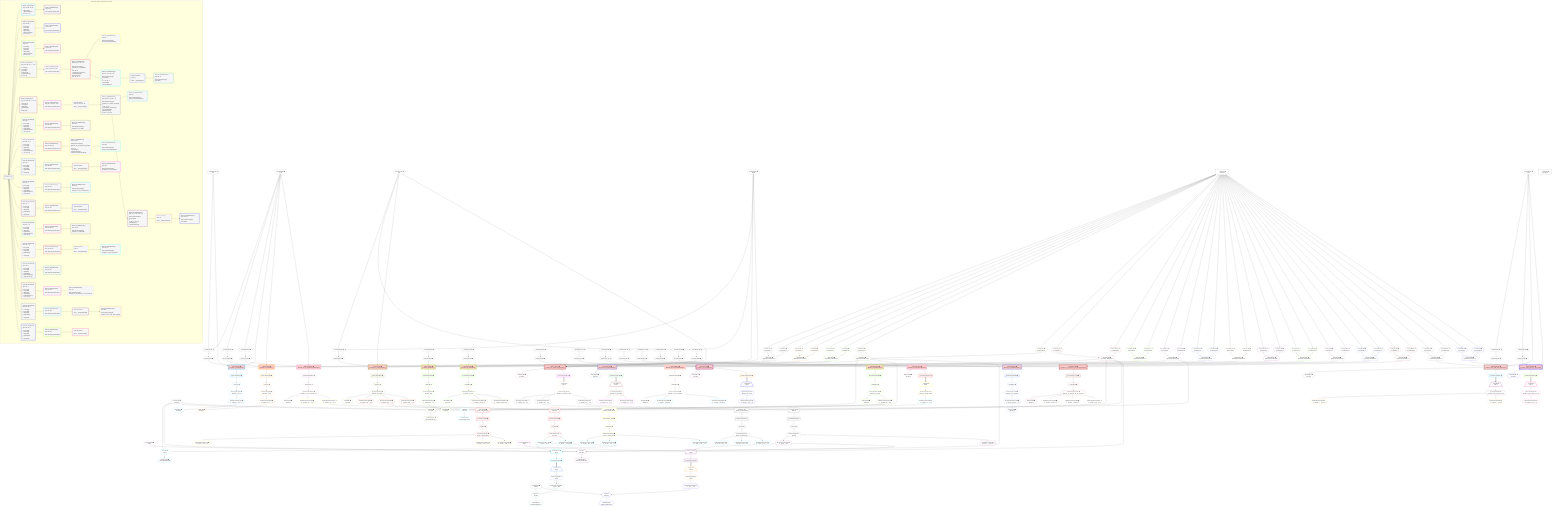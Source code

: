 %%{init: {'themeVariables': { 'fontSize': '12px'}}}%%
graph TD
    classDef path fill:#eee,stroke:#000,color:#000
    classDef plan fill:#fff,stroke-width:1px,color:#000
    classDef itemplan fill:#fff,stroke-width:2px,color:#000
    classDef unbatchedplan fill:#dff,stroke-width:1px,color:#000
    classDef sideeffectplan fill:#fcc,stroke-width:2px,color:#000
    classDef bucket fill:#f6f6f6,color:#000,stroke-width:2px,text-align:left


    %% plan dependencies
    __InputObject6{{"__InputObject[6∈0] ➊"}}:::plan
    Constant305{{"Constant[305∈0] ➊<br />ᐸ10ᐳ"}}:::plan
    Constant306{{"Constant[306∈0] ➊<br />ᐸ5ᐳ"}}:::plan
    Constant305 & Constant306 --> __InputObject6
    __InputObject45{{"__InputObject[45∈0] ➊"}}:::plan
    Constant307{{"Constant[307∈0] ➊<br />ᐸ1ᐳ"}}:::plan
    Constant308{{"Constant[308∈0] ➊<br />ᐸ'test'ᐳ"}}:::plan
    Constant307 & Constant308 --> __InputObject45
    __InputObject97{{"__InputObject[97∈0] ➊"}}:::plan
    Constant307 & Constant308 --> __InputObject97
    Object13{{"Object[13∈0] ➊<br />ᐸ{pgSettings,withPgClient}ᐳ"}}:::plan
    Access11{{"Access[11∈0] ➊<br />ᐸ2.pgSettingsᐳ"}}:::plan
    Access12{{"Access[12∈0] ➊<br />ᐸ2.withPgClientᐳ"}}:::plan
    Access11 & Access12 --> Object13
    __InputObject20{{"__InputObject[20∈0] ➊"}}:::plan
    Constant305 --> __InputObject20
    __InputObject160{{"__InputObject[160∈0] ➊"}}:::plan
    Constant305 --> __InputObject160
    __InputObject278{{"__InputObject[278∈0] ➊"}}:::plan
    Constant309{{"Constant[309∈0] ➊<br />ᐸ20ᐳ"}}:::plan
    Constant309 --> __InputObject278
    __InputObject292{{"__InputObject[292∈0] ➊"}}:::plan
    Constant309 --> __InputObject292
    __Value2["__Value[2∈0] ➊<br />ᐸcontextᐳ"]:::plan
    __Value2 --> Access11
    __Value2 --> Access12
    ApplyInput19{{"ApplyInput[19∈0] ➊"}}:::plan
    __InputObject6 --> ApplyInput19
    ApplyInput32{{"ApplyInput[32∈0] ➊"}}:::plan
    __InputObject20 --> ApplyInput32
    __InputObject33{{"__InputObject[33∈0] ➊"}}:::plan
    ApplyInput44{{"ApplyInput[44∈0] ➊"}}:::plan
    __InputObject33 --> ApplyInput44
    ApplyInput57{{"ApplyInput[57∈0] ➊"}}:::plan
    __InputObject45 --> ApplyInput57
    ApplyInput105{{"ApplyInput[105∈0] ➊"}}:::plan
    __InputObject97 --> ApplyInput105
    __InputObject148{{"__InputObject[148∈0] ➊"}}:::plan
    ApplyInput157{{"ApplyInput[157∈0] ➊"}}:::plan
    __InputObject148 --> ApplyInput157
    ApplyInput171{{"ApplyInput[171∈0] ➊"}}:::plan
    __InputObject160 --> ApplyInput171
    __InputObject184{{"__InputObject[184∈0] ➊"}}:::plan
    ApplyInput191{{"ApplyInput[191∈0] ➊"}}:::plan
    __InputObject184 --> ApplyInput191
    __InputObject197{{"__InputObject[197∈0] ➊"}}:::plan
    ApplyInput207{{"ApplyInput[207∈0] ➊"}}:::plan
    __InputObject197 --> ApplyInput207
    __InputObject210{{"__InputObject[210∈0] ➊"}}:::plan
    ApplyInput217{{"ApplyInput[217∈0] ➊"}}:::plan
    __InputObject210 --> ApplyInput217
    __InputObject222{{"__InputObject[222∈0] ➊"}}:::plan
    ApplyInput232{{"ApplyInput[232∈0] ➊"}}:::plan
    __InputObject222 --> ApplyInput232
    __InputObject237{{"__InputObject[237∈0] ➊"}}:::plan
    ApplyInput244{{"ApplyInput[244∈0] ➊"}}:::plan
    __InputObject237 --> ApplyInput244
    __InputObject252{{"__InputObject[252∈0] ➊"}}:::plan
    ApplyInput263{{"ApplyInput[263∈0] ➊"}}:::plan
    __InputObject252 --> ApplyInput263
    __InputObject264{{"__InputObject[264∈0] ➊"}}:::plan
    ApplyInput274{{"ApplyInput[274∈0] ➊"}}:::plan
    __InputObject264 --> ApplyInput274
    ApplyInput286{{"ApplyInput[286∈0] ➊"}}:::plan
    __InputObject278 --> ApplyInput286
    ApplyInput300{{"ApplyInput[300∈0] ➊"}}:::plan
    __InputObject292 --> ApplyInput300
    __Value4["__Value[4∈0] ➊<br />ᐸrootValueᐳ"]:::plan
    Constant76{{"Constant[76∈0] ➊<br />ᐸ'people'ᐳ"}}:::plan
    Constant93{{"Constant[93∈0] ➊<br />ᐸ'posts'ᐳ"}}:::plan
    PgSelect10[["PgSelect[10∈1] ➊<br />ᐸmutation_in_inout(mutation)ᐳ"]]:::sideeffectplan
    Object13 & Constant305 & Constant306 & ApplyInput19 --> PgSelect10
    First14{{"First[14∈1] ➊"}}:::plan
    PgSelectRows15[["PgSelectRows[15∈1] ➊"]]:::plan
    PgSelectRows15 --> First14
    PgSelect10 --> PgSelectRows15
    PgSelectSingle16{{"PgSelectSingle[16∈1] ➊<br />ᐸmutation_in_inoutᐳ"}}:::plan
    First14 --> PgSelectSingle16
    PgClassExpression17{{"PgClassExpression[17∈1] ➊<br />ᐸ__mutation_in_inout__.vᐳ"}}:::plan
    PgSelectSingle16 --> PgClassExpression17
    Object18{{"Object[18∈1] ➊<br />ᐸ{result}ᐳ"}}:::plan
    PgClassExpression17 --> Object18
    PgSelect23[["PgSelect[23∈3] ➊<br />ᐸmutation_in_out(mutation)ᐳ"]]:::sideeffectplan
    Object26{{"Object[26∈3] ➊<br />ᐸ{pgSettings,withPgClient}ᐳ"}}:::plan
    Object26 & Constant305 & ApplyInput32 --> PgSelect23
    Access24{{"Access[24∈3] ➊<br />ᐸ2.pgSettingsᐳ"}}:::plan
    Access25{{"Access[25∈3] ➊<br />ᐸ2.withPgClientᐳ"}}:::plan
    Access24 & Access25 --> Object26
    __Value2 --> Access24
    __Value2 --> Access25
    First27{{"First[27∈3] ➊"}}:::plan
    PgSelectRows28[["PgSelectRows[28∈3] ➊"]]:::plan
    PgSelectRows28 --> First27
    PgSelect23 --> PgSelectRows28
    PgSelectSingle29{{"PgSelectSingle[29∈3] ➊<br />ᐸmutation_in_outᐳ"}}:::plan
    First27 --> PgSelectSingle29
    PgClassExpression30{{"PgClassExpression[30∈3] ➊<br />ᐸ__mutation_in_out__.vᐳ"}}:::plan
    PgSelectSingle29 --> PgClassExpression30
    Object31{{"Object[31∈3] ➊<br />ᐸ{result}ᐳ"}}:::plan
    PgClassExpression30 --> Object31
    PgSelect35[["PgSelect[35∈5] ➊<br />ᐸmutation_out(mutation)ᐳ"]]:::sideeffectplan
    Object38{{"Object[38∈5] ➊<br />ᐸ{pgSettings,withPgClient}ᐳ"}}:::plan
    Object38 & ApplyInput44 --> PgSelect35
    Access36{{"Access[36∈5] ➊<br />ᐸ2.pgSettingsᐳ"}}:::plan
    Access37{{"Access[37∈5] ➊<br />ᐸ2.withPgClientᐳ"}}:::plan
    Access36 & Access37 --> Object38
    __Value2 --> Access36
    __Value2 --> Access37
    First39{{"First[39∈5] ➊"}}:::plan
    PgSelectRows40[["PgSelectRows[40∈5] ➊"]]:::plan
    PgSelectRows40 --> First39
    PgSelect35 --> PgSelectRows40
    PgSelectSingle41{{"PgSelectSingle[41∈5] ➊<br />ᐸmutation_outᐳ"}}:::plan
    First39 --> PgSelectSingle41
    PgClassExpression42{{"PgClassExpression[42∈5] ➊<br />ᐸ__mutation_out__.vᐳ"}}:::plan
    PgSelectSingle41 --> PgClassExpression42
    Object43{{"Object[43∈5] ➊<br />ᐸ{result}ᐳ"}}:::plan
    PgClassExpression42 --> Object43
    PgSelect49[["PgSelect[49∈7] ➊<br />ᐸmutation_out_complex(mutation)ᐳ"]]:::sideeffectplan
    Object52{{"Object[52∈7] ➊<br />ᐸ{pgSettings,withPgClient}ᐳ"}}:::plan
    Object52 & Constant307 & Constant308 & ApplyInput57 --> PgSelect49
    Access50{{"Access[50∈7] ➊<br />ᐸ2.pgSettingsᐳ"}}:::plan
    Access51{{"Access[51∈7] ➊<br />ᐸ2.withPgClientᐳ"}}:::plan
    Access50 & Access51 --> Object52
    __Value2 --> Access50
    __Value2 --> Access51
    First53{{"First[53∈7] ➊"}}:::plan
    PgSelectRows54[["PgSelectRows[54∈7] ➊"]]:::plan
    PgSelectRows54 --> First53
    PgSelect49 --> PgSelectRows54
    PgSelectSingle55{{"PgSelectSingle[55∈7] ➊<br />ᐸmutation_out_complexᐳ"}}:::plan
    First53 --> PgSelectSingle55
    Object56{{"Object[56∈7] ➊<br />ᐸ{result}ᐳ"}}:::plan
    PgSelectSingle55 --> Object56
    Connection87{{"Connection[87∈8] ➊<br />ᐸ83ᐳ"}}:::plan
    PgSelect60[["PgSelect[60∈9] ➊<br />ᐸfrmcdc_compoundTypeᐳ"]]:::plan
    PgClassExpression59{{"PgClassExpression[59∈9] ➊<br />ᐸ__mutation...plex__.”y”ᐳ"}}:::plan
    Object52 & PgClassExpression59 --> PgSelect60
    PgSelect71[["PgSelect[71∈9] ➊<br />ᐸpersonᐳ"]]:::plan
    PgClassExpression70{{"PgClassExpression[70∈9] ➊<br />ᐸ__mutation...plex__.”z”ᐳ"}}:::plan
    Object52 & PgClassExpression70 --> PgSelect71
    PgClassExpression58{{"PgClassExpression[58∈9] ➊<br />ᐸ__mutation...plex__.”x”ᐳ"}}:::plan
    PgSelectSingle55 --> PgClassExpression58
    PgSelectSingle55 --> PgClassExpression59
    First64{{"First[64∈9] ➊"}}:::plan
    PgSelectRows65[["PgSelectRows[65∈9] ➊"]]:::plan
    PgSelectRows65 --> First64
    PgSelect60 --> PgSelectRows65
    PgSelectSingle66{{"PgSelectSingle[66∈9] ➊<br />ᐸfrmcdc_compoundTypeᐳ"}}:::plan
    First64 --> PgSelectSingle66
    PgSelectSingle55 --> PgClassExpression70
    First73{{"First[73∈9] ➊"}}:::plan
    PgSelectRows74[["PgSelectRows[74∈9] ➊"]]:::plan
    PgSelectRows74 --> First73
    PgSelect71 --> PgSelectRows74
    PgSelectSingle75{{"PgSelectSingle[75∈9] ➊<br />ᐸpersonᐳ"}}:::plan
    First73 --> PgSelectSingle75
    PgClassExpression67{{"PgClassExpression[67∈10] ➊<br />ᐸ__frmcdc_c...type__.”a”ᐳ"}}:::plan
    PgSelectSingle66 --> PgClassExpression67
    PgClassExpression68{{"PgClassExpression[68∈10] ➊<br />ᐸ__frmcdc_c...type__.”b”ᐳ"}}:::plan
    PgSelectSingle66 --> PgClassExpression68
    PgClassExpression69{{"PgClassExpression[69∈10] ➊<br />ᐸ__frmcdc_c...type__.”c”ᐳ"}}:::plan
    PgSelectSingle66 --> PgClassExpression69
    PgSelect89[["PgSelect[89∈11] ➊<br />ᐸpostᐳ"]]:::plan
    PgClassExpression77{{"PgClassExpression[77∈11] ➊<br />ᐸ__person__.”id”ᐳ"}}:::plan
    Object52 & PgClassExpression77 & Connection87 --> PgSelect89
    List78{{"List[78∈11] ➊<br />ᐸ76,77ᐳ"}}:::plan
    Constant76 & PgClassExpression77 --> List78
    PgSelectSingle75 --> PgClassExpression77
    Lambda79{{"Lambda[79∈11] ➊<br />ᐸbase64JSONEncodeᐳ"}}:::plan
    List78 --> Lambda79
    PgClassExpression80{{"PgClassExpression[80∈11] ➊<br />ᐸ__person__...full_name”ᐳ"}}:::plan
    PgSelectSingle75 --> PgClassExpression80
    PgSelectRows90[["PgSelectRows[90∈11] ➊"]]:::plan
    PgSelect89 --> PgSelectRows90
    __Item91[/"__Item[91∈12]<br />ᐸ90ᐳ"\]:::itemplan
    PgSelectRows90 ==> __Item91
    PgSelectSingle92{{"PgSelectSingle[92∈12]<br />ᐸpostᐳ"}}:::plan
    __Item91 --> PgSelectSingle92
    List95{{"List[95∈13]<br />ᐸ93,94ᐳ"}}:::plan
    PgClassExpression94{{"PgClassExpression[94∈13]<br />ᐸ__post__.”id”ᐳ"}}:::plan
    Constant93 & PgClassExpression94 --> List95
    PgSelectSingle92 --> PgClassExpression94
    Lambda96{{"Lambda[96∈13]<br />ᐸbase64JSONEncodeᐳ"}}:::plan
    List95 --> Lambda96
    PgSelect100[["PgSelect[100∈14] ➊<br />ᐸmutation_out_complex_setof(mutation)ᐳ"]]:::sideeffectplan
    Object103{{"Object[103∈14] ➊<br />ᐸ{pgSettings,withPgClient}ᐳ"}}:::plan
    Object103 & Constant307 & Constant308 & ApplyInput105 --> PgSelect100
    Access101{{"Access[101∈14] ➊<br />ᐸ2.pgSettingsᐳ"}}:::plan
    Access102{{"Access[102∈14] ➊<br />ᐸ2.withPgClientᐳ"}}:::plan
    Access101 & Access102 --> Object103
    __Value2 --> Access101
    __Value2 --> Access102
    Object104{{"Object[104∈14] ➊<br />ᐸ{result}ᐳ"}}:::plan
    PgSelect100 --> Object104
    Connection138{{"Connection[138∈15] ➊<br />ᐸ134ᐳ"}}:::plan
    PgSelectRows106[["PgSelectRows[106∈15] ➊"]]:::plan
    PgSelect100 --> PgSelectRows106
    __Item107[/"__Item[107∈16]<br />ᐸ106ᐳ"\]:::itemplan
    PgSelectRows106 ==> __Item107
    PgSelectSingle108{{"PgSelectSingle[108∈16]<br />ᐸmutation_out_complex_setofᐳ"}}:::plan
    __Item107 --> PgSelectSingle108
    PgSelect111[["PgSelect[111∈17]<br />ᐸfrmcdc_compoundTypeᐳ"]]:::plan
    PgClassExpression110{{"PgClassExpression[110∈17]<br />ᐸ__mutation...etof__.”y”ᐳ"}}:::plan
    Object103 & PgClassExpression110 --> PgSelect111
    PgSelect122[["PgSelect[122∈17]<br />ᐸpersonᐳ"]]:::plan
    PgClassExpression121{{"PgClassExpression[121∈17]<br />ᐸ__mutation...etof__.”z”ᐳ"}}:::plan
    Object103 & PgClassExpression121 --> PgSelect122
    PgClassExpression109{{"PgClassExpression[109∈17]<br />ᐸ__mutation...etof__.”x”ᐳ"}}:::plan
    PgSelectSingle108 --> PgClassExpression109
    PgSelectSingle108 --> PgClassExpression110
    First115{{"First[115∈17]"}}:::plan
    PgSelectRows116[["PgSelectRows[116∈17]"]]:::plan
    PgSelectRows116 --> First115
    PgSelect111 --> PgSelectRows116
    PgSelectSingle117{{"PgSelectSingle[117∈17]<br />ᐸfrmcdc_compoundTypeᐳ"}}:::plan
    First115 --> PgSelectSingle117
    PgSelectSingle108 --> PgClassExpression121
    First124{{"First[124∈17]"}}:::plan
    PgSelectRows125[["PgSelectRows[125∈17]"]]:::plan
    PgSelectRows125 --> First124
    PgSelect122 --> PgSelectRows125
    PgSelectSingle126{{"PgSelectSingle[126∈17]<br />ᐸpersonᐳ"}}:::plan
    First124 --> PgSelectSingle126
    PgClassExpression118{{"PgClassExpression[118∈18]<br />ᐸ__frmcdc_c...type__.”a”ᐳ"}}:::plan
    PgSelectSingle117 --> PgClassExpression118
    PgClassExpression119{{"PgClassExpression[119∈18]<br />ᐸ__frmcdc_c...type__.”b”ᐳ"}}:::plan
    PgSelectSingle117 --> PgClassExpression119
    PgClassExpression120{{"PgClassExpression[120∈18]<br />ᐸ__frmcdc_c...type__.”c”ᐳ"}}:::plan
    PgSelectSingle117 --> PgClassExpression120
    PgSelect140[["PgSelect[140∈19]<br />ᐸpostᐳ"]]:::plan
    PgClassExpression128{{"PgClassExpression[128∈19]<br />ᐸ__person__.”id”ᐳ"}}:::plan
    Object103 & PgClassExpression128 & Connection138 --> PgSelect140
    List129{{"List[129∈19]<br />ᐸ76,128ᐳ"}}:::plan
    Constant76 & PgClassExpression128 --> List129
    PgSelectSingle126 --> PgClassExpression128
    Lambda130{{"Lambda[130∈19]<br />ᐸbase64JSONEncodeᐳ"}}:::plan
    List129 --> Lambda130
    PgClassExpression131{{"PgClassExpression[131∈19]<br />ᐸ__person__...full_name”ᐳ"}}:::plan
    PgSelectSingle126 --> PgClassExpression131
    PgSelectRows141[["PgSelectRows[141∈19]"]]:::plan
    PgSelect140 --> PgSelectRows141
    __Item142[/"__Item[142∈20]<br />ᐸ141ᐳ"\]:::itemplan
    PgSelectRows141 ==> __Item142
    PgSelectSingle143{{"PgSelectSingle[143∈20]<br />ᐸpostᐳ"}}:::plan
    __Item142 --> PgSelectSingle143
    List146{{"List[146∈21]<br />ᐸ93,145ᐳ"}}:::plan
    PgClassExpression145{{"PgClassExpression[145∈21]<br />ᐸ__post__.”id”ᐳ"}}:::plan
    Constant93 & PgClassExpression145 --> List146
    PgSelectSingle143 --> PgClassExpression145
    Lambda147{{"Lambda[147∈21]<br />ᐸbase64JSONEncodeᐳ"}}:::plan
    List146 --> Lambda147
    PgSelect149[["PgSelect[149∈22] ➊<br />ᐸmutation_out_out(mutation)ᐳ"]]:::sideeffectplan
    Object152{{"Object[152∈22] ➊<br />ᐸ{pgSettings,withPgClient}ᐳ"}}:::plan
    Object152 & ApplyInput157 --> PgSelect149
    Access150{{"Access[150∈22] ➊<br />ᐸ2.pgSettingsᐳ"}}:::plan
    Access151{{"Access[151∈22] ➊<br />ᐸ2.withPgClientᐳ"}}:::plan
    Access150 & Access151 --> Object152
    __Value2 --> Access150
    __Value2 --> Access151
    First153{{"First[153∈22] ➊"}}:::plan
    PgSelectRows154[["PgSelectRows[154∈22] ➊"]]:::plan
    PgSelectRows154 --> First153
    PgSelect149 --> PgSelectRows154
    PgSelectSingle155{{"PgSelectSingle[155∈22] ➊<br />ᐸmutation_out_outᐳ"}}:::plan
    First153 --> PgSelectSingle155
    Object156{{"Object[156∈22] ➊<br />ᐸ{result}ᐳ"}}:::plan
    PgSelectSingle155 --> Object156
    PgClassExpression158{{"PgClassExpression[158∈24] ➊<br />ᐸ__mutation...first_out”ᐳ"}}:::plan
    PgSelectSingle155 --> PgClassExpression158
    PgClassExpression159{{"PgClassExpression[159∈24] ➊<br />ᐸ__mutation...econd_out”ᐳ"}}:::plan
    PgSelectSingle155 --> PgClassExpression159
    PgSelect163[["PgSelect[163∈25] ➊<br />ᐸmutation_out_out_compound_type(mutation)ᐳ"]]:::sideeffectplan
    Object166{{"Object[166∈25] ➊<br />ᐸ{pgSettings,withPgClient}ᐳ"}}:::plan
    Object166 & Constant305 & ApplyInput171 --> PgSelect163
    Access164{{"Access[164∈25] ➊<br />ᐸ2.pgSettingsᐳ"}}:::plan
    Access165{{"Access[165∈25] ➊<br />ᐸ2.withPgClientᐳ"}}:::plan
    Access164 & Access165 --> Object166
    __Value2 --> Access164
    __Value2 --> Access165
    First167{{"First[167∈25] ➊"}}:::plan
    PgSelectRows168[["PgSelectRows[168∈25] ➊"]]:::plan
    PgSelectRows168 --> First167
    PgSelect163 --> PgSelectRows168
    PgSelectSingle169{{"PgSelectSingle[169∈25] ➊<br />ᐸmutation_out_out_compound_typeᐳ"}}:::plan
    First167 --> PgSelectSingle169
    Object170{{"Object[170∈25] ➊<br />ᐸ{result}ᐳ"}}:::plan
    PgSelectSingle169 --> Object170
    PgSelect174[["PgSelect[174∈27] ➊<br />ᐸfrmcdc_compoundTypeᐳ"]]:::plan
    PgClassExpression173{{"PgClassExpression[173∈27] ➊<br />ᐸ__mutation...ype__.”o2”ᐳ"}}:::plan
    Object166 & PgClassExpression173 --> PgSelect174
    PgClassExpression172{{"PgClassExpression[172∈27] ➊<br />ᐸ__mutation...ype__.”o1”ᐳ"}}:::plan
    PgSelectSingle169 --> PgClassExpression172
    PgSelectSingle169 --> PgClassExpression173
    First178{{"First[178∈27] ➊"}}:::plan
    PgSelectRows179[["PgSelectRows[179∈27] ➊"]]:::plan
    PgSelectRows179 --> First178
    PgSelect174 --> PgSelectRows179
    PgSelectSingle180{{"PgSelectSingle[180∈27] ➊<br />ᐸfrmcdc_compoundTypeᐳ"}}:::plan
    First178 --> PgSelectSingle180
    PgClassExpression181{{"PgClassExpression[181∈28] ➊<br />ᐸ__frmcdc_c...type__.”a”ᐳ"}}:::plan
    PgSelectSingle180 --> PgClassExpression181
    PgClassExpression182{{"PgClassExpression[182∈28] ➊<br />ᐸ__frmcdc_c...type__.”b”ᐳ"}}:::plan
    PgSelectSingle180 --> PgClassExpression182
    PgClassExpression183{{"PgClassExpression[183∈28] ➊<br />ᐸ__frmcdc_c...type__.”c”ᐳ"}}:::plan
    PgSelectSingle180 --> PgClassExpression183
    PgSelect186[["PgSelect[186∈29] ➊<br />ᐸmutation_out_out_setof(mutation)ᐳ"]]:::sideeffectplan
    Object189{{"Object[189∈29] ➊<br />ᐸ{pgSettings,withPgClient}ᐳ"}}:::plan
    Object189 & ApplyInput191 --> PgSelect186
    Access187{{"Access[187∈29] ➊<br />ᐸ2.pgSettingsᐳ"}}:::plan
    Access188{{"Access[188∈29] ➊<br />ᐸ2.withPgClientᐳ"}}:::plan
    Access187 & Access188 --> Object189
    __Value2 --> Access187
    __Value2 --> Access188
    Object190{{"Object[190∈29] ➊<br />ᐸ{result}ᐳ"}}:::plan
    PgSelect186 --> Object190
    PgSelectRows192[["PgSelectRows[192∈30] ➊"]]:::plan
    PgSelect186 --> PgSelectRows192
    __Item193[/"__Item[193∈31]<br />ᐸ192ᐳ"\]:::itemplan
    PgSelectRows192 ==> __Item193
    PgSelectSingle194{{"PgSelectSingle[194∈31]<br />ᐸmutation_out_out_setofᐳ"}}:::plan
    __Item193 --> PgSelectSingle194
    PgClassExpression195{{"PgClassExpression[195∈32]<br />ᐸ__mutation...tof__.”o1”ᐳ"}}:::plan
    PgSelectSingle194 --> PgClassExpression195
    PgClassExpression196{{"PgClassExpression[196∈32]<br />ᐸ__mutation...tof__.”o2”ᐳ"}}:::plan
    PgSelectSingle194 --> PgClassExpression196
    PgSelect199[["PgSelect[199∈33] ➊<br />ᐸmutation_out_out_unnamed(mutation)ᐳ"]]:::sideeffectplan
    Object202{{"Object[202∈33] ➊<br />ᐸ{pgSettings,withPgClient}ᐳ"}}:::plan
    Object202 & ApplyInput207 --> PgSelect199
    Access200{{"Access[200∈33] ➊<br />ᐸ2.pgSettingsᐳ"}}:::plan
    Access201{{"Access[201∈33] ➊<br />ᐸ2.withPgClientᐳ"}}:::plan
    Access200 & Access201 --> Object202
    __Value2 --> Access200
    __Value2 --> Access201
    First203{{"First[203∈33] ➊"}}:::plan
    PgSelectRows204[["PgSelectRows[204∈33] ➊"]]:::plan
    PgSelectRows204 --> First203
    PgSelect199 --> PgSelectRows204
    PgSelectSingle205{{"PgSelectSingle[205∈33] ➊<br />ᐸmutation_out_out_unnamedᐳ"}}:::plan
    First203 --> PgSelectSingle205
    Object206{{"Object[206∈33] ➊<br />ᐸ{result}ᐳ"}}:::plan
    PgSelectSingle205 --> Object206
    PgClassExpression208{{"PgClassExpression[208∈35] ➊<br />ᐸ__mutation....”column1”ᐳ"}}:::plan
    PgSelectSingle205 --> PgClassExpression208
    PgClassExpression209{{"PgClassExpression[209∈35] ➊<br />ᐸ__mutation....”column2”ᐳ"}}:::plan
    PgSelectSingle205 --> PgClassExpression209
    PgSelect212[["PgSelect[212∈36] ➊<br />ᐸmutation_out_setof(mutation)ᐳ"]]:::sideeffectplan
    Object215{{"Object[215∈36] ➊<br />ᐸ{pgSettings,withPgClient}ᐳ"}}:::plan
    Object215 & ApplyInput217 --> PgSelect212
    Access213{{"Access[213∈36] ➊<br />ᐸ2.pgSettingsᐳ"}}:::plan
    Access214{{"Access[214∈36] ➊<br />ᐸ2.withPgClientᐳ"}}:::plan
    Access213 & Access214 --> Object215
    __Value2 --> Access213
    __Value2 --> Access214
    Object216{{"Object[216∈36] ➊<br />ᐸ{result}ᐳ"}}:::plan
    PgSelect212 --> Object216
    PgSelectRows218[["PgSelectRows[218∈37] ➊"]]:::plan
    PgSelect212 --> PgSelectRows218
    __Item219[/"__Item[219∈38]<br />ᐸ218ᐳ"\]:::itemplan
    PgSelectRows218 ==> __Item219
    PgSelectSingle220{{"PgSelectSingle[220∈38]<br />ᐸmutation_out_setofᐳ"}}:::plan
    __Item219 --> PgSelectSingle220
    PgClassExpression221{{"PgClassExpression[221∈38]<br />ᐸ__mutation..._setof__.vᐳ"}}:::plan
    PgSelectSingle220 --> PgClassExpression221
    PgSelect224[["PgSelect[224∈39] ➊<br />ᐸmutation_out_table(mutation)ᐳ"]]:::sideeffectplan
    Object227{{"Object[227∈39] ➊<br />ᐸ{pgSettings,withPgClient}ᐳ"}}:::plan
    Object227 & ApplyInput232 --> PgSelect224
    Access225{{"Access[225∈39] ➊<br />ᐸ2.pgSettingsᐳ"}}:::plan
    Access226{{"Access[226∈39] ➊<br />ᐸ2.withPgClientᐳ"}}:::plan
    Access225 & Access226 --> Object227
    __Value2 --> Access225
    __Value2 --> Access226
    First228{{"First[228∈39] ➊"}}:::plan
    PgSelectRows229[["PgSelectRows[229∈39] ➊"]]:::plan
    PgSelectRows229 --> First228
    PgSelect224 --> PgSelectRows229
    PgSelectSingle230{{"PgSelectSingle[230∈39] ➊<br />ᐸmutation_out_tableᐳ"}}:::plan
    First228 --> PgSelectSingle230
    Object231{{"Object[231∈39] ➊<br />ᐸ{result}ᐳ"}}:::plan
    PgSelectSingle230 --> Object231
    List235{{"List[235∈41] ➊<br />ᐸ76,234ᐳ"}}:::plan
    PgClassExpression234{{"PgClassExpression[234∈41] ➊<br />ᐸ__mutation...ble__.”id”ᐳ"}}:::plan
    Constant76 & PgClassExpression234 --> List235
    PgSelectSingle230 --> PgClassExpression234
    Lambda236{{"Lambda[236∈41] ➊<br />ᐸbase64JSONEncodeᐳ"}}:::plan
    List235 --> Lambda236
    PgSelect239[["PgSelect[239∈42] ➊<br />ᐸmutation_out_table_setof(mutation)ᐳ"]]:::sideeffectplan
    Object242{{"Object[242∈42] ➊<br />ᐸ{pgSettings,withPgClient}ᐳ"}}:::plan
    Object242 & ApplyInput244 --> PgSelect239
    Access240{{"Access[240∈42] ➊<br />ᐸ2.pgSettingsᐳ"}}:::plan
    Access241{{"Access[241∈42] ➊<br />ᐸ2.withPgClientᐳ"}}:::plan
    Access240 & Access241 --> Object242
    __Value2 --> Access240
    __Value2 --> Access241
    Object243{{"Object[243∈42] ➊<br />ᐸ{result}ᐳ"}}:::plan
    PgSelect239 --> Object243
    PgSelectRows245[["PgSelectRows[245∈43] ➊"]]:::plan
    PgSelect239 --> PgSelectRows245
    __Item246[/"__Item[246∈44]<br />ᐸ245ᐳ"\]:::itemplan
    PgSelectRows245 ==> __Item246
    PgSelectSingle247{{"PgSelectSingle[247∈44]<br />ᐸmutation_out_table_setofᐳ"}}:::plan
    __Item246 --> PgSelectSingle247
    List250{{"List[250∈45]<br />ᐸ76,249ᐳ"}}:::plan
    PgClassExpression249{{"PgClassExpression[249∈45]<br />ᐸ__mutation...tof__.”id”ᐳ"}}:::plan
    Constant76 & PgClassExpression249 --> List250
    PgSelectSingle247 --> PgClassExpression249
    Lambda251{{"Lambda[251∈45]<br />ᐸbase64JSONEncodeᐳ"}}:::plan
    List250 --> Lambda251
    PgSelect254[["PgSelect[254∈46] ➊<br />ᐸmutation_out_unnamed(mutation)ᐳ"]]:::sideeffectplan
    Object257{{"Object[257∈46] ➊<br />ᐸ{pgSettings,withPgClient}ᐳ"}}:::plan
    Object257 & ApplyInput263 --> PgSelect254
    Access255{{"Access[255∈46] ➊<br />ᐸ2.pgSettingsᐳ"}}:::plan
    Access256{{"Access[256∈46] ➊<br />ᐸ2.withPgClientᐳ"}}:::plan
    Access255 & Access256 --> Object257
    __Value2 --> Access255
    __Value2 --> Access256
    First258{{"First[258∈46] ➊"}}:::plan
    PgSelectRows259[["PgSelectRows[259∈46] ➊"]]:::plan
    PgSelectRows259 --> First258
    PgSelect254 --> PgSelectRows259
    PgSelectSingle260{{"PgSelectSingle[260∈46] ➊<br />ᐸmutation_out_unnamedᐳ"}}:::plan
    First258 --> PgSelectSingle260
    PgClassExpression261{{"PgClassExpression[261∈46] ➊<br />ᐸ__mutation...nnamed__.vᐳ"}}:::plan
    PgSelectSingle260 --> PgClassExpression261
    Object262{{"Object[262∈46] ➊<br />ᐸ{result}ᐳ"}}:::plan
    PgClassExpression261 --> Object262
    PgSelect266[["PgSelect[266∈48] ➊<br />ᐸmutation_out_unnamed_out_out_unnamed(mutation)ᐳ"]]:::sideeffectplan
    Object269{{"Object[269∈48] ➊<br />ᐸ{pgSettings,withPgClient}ᐳ"}}:::plan
    Object269 & ApplyInput274 --> PgSelect266
    Access267{{"Access[267∈48] ➊<br />ᐸ2.pgSettingsᐳ"}}:::plan
    Access268{{"Access[268∈48] ➊<br />ᐸ2.withPgClientᐳ"}}:::plan
    Access267 & Access268 --> Object269
    __Value2 --> Access267
    __Value2 --> Access268
    First270{{"First[270∈48] ➊"}}:::plan
    PgSelectRows271[["PgSelectRows[271∈48] ➊"]]:::plan
    PgSelectRows271 --> First270
    PgSelect266 --> PgSelectRows271
    PgSelectSingle272{{"PgSelectSingle[272∈48] ➊<br />ᐸmutation_out_unnamed_out_out_unnamedᐳ"}}:::plan
    First270 --> PgSelectSingle272
    Object273{{"Object[273∈48] ➊<br />ᐸ{result}ᐳ"}}:::plan
    PgSelectSingle272 --> Object273
    PgClassExpression275{{"PgClassExpression[275∈50] ➊<br />ᐸ__mutation....”column1”ᐳ"}}:::plan
    PgSelectSingle272 --> PgClassExpression275
    PgClassExpression276{{"PgClassExpression[276∈50] ➊<br />ᐸ__mutation....”column3”ᐳ"}}:::plan
    PgSelectSingle272 --> PgClassExpression276
    PgClassExpression277{{"PgClassExpression[277∈50] ➊<br />ᐸ__mutation...med__.”o2”ᐳ"}}:::plan
    PgSelectSingle272 --> PgClassExpression277
    PgSelect281[["PgSelect[281∈51] ➊<br />ᐸmutation_returns_table_multi_col(mutation)ᐳ"]]:::sideeffectplan
    Object284{{"Object[284∈51] ➊<br />ᐸ{pgSettings,withPgClient}ᐳ"}}:::plan
    Object284 & Constant309 & ApplyInput286 --> PgSelect281
    Access282{{"Access[282∈51] ➊<br />ᐸ2.pgSettingsᐳ"}}:::plan
    Access283{{"Access[283∈51] ➊<br />ᐸ2.withPgClientᐳ"}}:::plan
    Access282 & Access283 --> Object284
    __Value2 --> Access282
    __Value2 --> Access283
    Object285{{"Object[285∈51] ➊<br />ᐸ{result}ᐳ"}}:::plan
    PgSelect281 --> Object285
    PgSelectRows287[["PgSelectRows[287∈52] ➊"]]:::plan
    PgSelect281 --> PgSelectRows287
    __Item288[/"__Item[288∈53]<br />ᐸ287ᐳ"\]:::itemplan
    PgSelectRows287 ==> __Item288
    PgSelectSingle289{{"PgSelectSingle[289∈53]<br />ᐸmutation_returns_table_multi_colᐳ"}}:::plan
    __Item288 --> PgSelectSingle289
    PgClassExpression290{{"PgClassExpression[290∈54]<br />ᐸ__mutation...l__.”col1”ᐳ"}}:::plan
    PgSelectSingle289 --> PgClassExpression290
    PgClassExpression291{{"PgClassExpression[291∈54]<br />ᐸ__mutation...l__.”col2”ᐳ"}}:::plan
    PgSelectSingle289 --> PgClassExpression291
    PgSelect295[["PgSelect[295∈55] ➊<br />ᐸmutation_returns_table_one_col(mutation)ᐳ"]]:::sideeffectplan
    Object298{{"Object[298∈55] ➊<br />ᐸ{pgSettings,withPgClient}ᐳ"}}:::plan
    Object298 & Constant309 & ApplyInput300 --> PgSelect295
    Access296{{"Access[296∈55] ➊<br />ᐸ2.pgSettingsᐳ"}}:::plan
    Access297{{"Access[297∈55] ➊<br />ᐸ2.withPgClientᐳ"}}:::plan
    Access296 & Access297 --> Object298
    __Value2 --> Access296
    __Value2 --> Access297
    Object299{{"Object[299∈55] ➊<br />ᐸ{result}ᐳ"}}:::plan
    PgSelect295 --> Object299
    PgSelectRows301[["PgSelectRows[301∈56] ➊"]]:::plan
    PgSelect295 --> PgSelectRows301
    __Item302[/"__Item[302∈57]<br />ᐸ301ᐳ"\]:::itemplan
    PgSelectRows301 ==> __Item302
    PgSelectSingle303{{"PgSelectSingle[303∈57]<br />ᐸmutation_returns_table_one_colᐳ"}}:::plan
    __Item302 --> PgSelectSingle303
    PgClassExpression304{{"PgClassExpression[304∈57]<br />ᐸ__mutation...ne_col__.vᐳ"}}:::plan
    PgSelectSingle303 --> PgClassExpression304

    %% define steps

    subgraph "Buckets for mutations/v4/mutation-return-types"
    Bucket0("Bucket 0 (root)"):::bucket
    classDef bucket0 stroke:#696969
    class Bucket0,__Value2,__Value4,__InputObject6,Access11,Access12,Object13,ApplyInput19,__InputObject20,ApplyInput32,__InputObject33,ApplyInput44,__InputObject45,ApplyInput57,Constant76,Constant93,__InputObject97,ApplyInput105,__InputObject148,ApplyInput157,__InputObject160,ApplyInput171,__InputObject184,ApplyInput191,__InputObject197,ApplyInput207,__InputObject210,ApplyInput217,__InputObject222,ApplyInput232,__InputObject237,ApplyInput244,__InputObject252,ApplyInput263,__InputObject264,ApplyInput274,__InputObject278,ApplyInput286,__InputObject292,ApplyInput300,Constant305,Constant306,Constant307,Constant308,Constant309 bucket0
    Bucket1("Bucket 1 (mutationField)<br />Deps: 13, 305, 306, 19<br /><br />1: PgSelect[10]<br />2: PgSelectRows[15]<br />ᐳ: 14, 16, 17, 18"):::bucket
    classDef bucket1 stroke:#00bfff
    class Bucket1,PgSelect10,First14,PgSelectRows15,PgSelectSingle16,PgClassExpression17,Object18 bucket1
    Bucket2("Bucket 2 (nullableBoundary)<br />Deps: 18, 17<br /><br />ROOT Object{1}ᐸ{result}ᐳ[18]"):::bucket
    classDef bucket2 stroke:#7f007f
    class Bucket2 bucket2
    Bucket3("Bucket 3 (mutationField)<br />Deps: 305, 32, 2<br /><br />1: Access[24]<br />2: Access[25]<br />3: Object[26]<br />4: PgSelect[23]<br />5: PgSelectRows[28]<br />ᐳ: 27, 29, 30, 31"):::bucket
    classDef bucket3 stroke:#ffa500
    class Bucket3,PgSelect23,Access24,Access25,Object26,First27,PgSelectRows28,PgSelectSingle29,PgClassExpression30,Object31 bucket3
    Bucket4("Bucket 4 (nullableBoundary)<br />Deps: 31, 30<br /><br />ROOT Object{3}ᐸ{result}ᐳ[31]"):::bucket
    classDef bucket4 stroke:#0000ff
    class Bucket4 bucket4
    Bucket5("Bucket 5 (mutationField)<br />Deps: 44, 2<br /><br />1: Access[36]<br />2: Access[37]<br />3: Object[38]<br />4: PgSelect[35]<br />5: PgSelectRows[40]<br />ᐳ: 39, 41, 42, 43"):::bucket
    classDef bucket5 stroke:#7fff00
    class Bucket5,PgSelect35,Access36,Access37,Object38,First39,PgSelectRows40,PgSelectSingle41,PgClassExpression42,Object43 bucket5
    Bucket6("Bucket 6 (nullableBoundary)<br />Deps: 43, 42<br /><br />ROOT Object{5}ᐸ{result}ᐳ[43]"):::bucket
    classDef bucket6 stroke:#ff1493
    class Bucket6 bucket6
    Bucket7("Bucket 7 (mutationField)<br />Deps: 307, 308, 57, 2, 7, 76, 93<br /><br />1: Access[50]<br />2: Access[51]<br />3: Object[52]<br />4: PgSelect[49]<br />5: PgSelectRows[54]<br />ᐳ: 53, 55, 56"):::bucket
    classDef bucket7 stroke:#808000
    class Bucket7,PgSelect49,Access50,Access51,Object52,First53,PgSelectRows54,PgSelectSingle55,Object56 bucket7
    Bucket8("Bucket 8 (nullableBoundary)<br />Deps: 7, 56, 55, 52, 76, 93<br /><br />ROOT Object{7}ᐸ{result}ᐳ[56]"):::bucket
    classDef bucket8 stroke:#dda0dd
    class Bucket8,Connection87 bucket8
    Bucket9("Bucket 9 (nullableBoundary)<br />Deps: 55, 52, 76, 87, 7, 93<br /><br />ROOT PgSelectSingle{7}ᐸmutation_out_complexᐳ[55]<br />1: <br />ᐳ: 58, 59, 70<br />2: PgSelect[60], PgSelect[71]<br />3: PgSelectRows[65], PgSelectRows[74]<br />ᐳ: 64, 66, 73, 75"):::bucket
    classDef bucket9 stroke:#ff0000
    class Bucket9,PgClassExpression58,PgClassExpression59,PgSelect60,First64,PgSelectRows65,PgSelectSingle66,PgClassExpression70,PgSelect71,First73,PgSelectRows74,PgSelectSingle75 bucket9
    Bucket10("Bucket 10 (nullableBoundary)<br />Deps: 66<br /><br />ROOT PgSelectSingle{9}ᐸfrmcdc_compoundTypeᐳ[66]"):::bucket
    classDef bucket10 stroke:#ffff00
    class Bucket10,PgClassExpression67,PgClassExpression68,PgClassExpression69 bucket10
    Bucket11("Bucket 11 (nullableBoundary)<br />Deps: 75, 76, 52, 87, 7, 93<br /><br />ROOT PgSelectSingle{9}ᐸpersonᐳ[75]<br />1: <br />ᐳ: 77, 80, 78, 79<br />2: PgSelect[89]<br />3: PgSelectRows[90]"):::bucket
    classDef bucket11 stroke:#00ffff
    class Bucket11,PgClassExpression77,List78,Lambda79,PgClassExpression80,PgSelect89,PgSelectRows90 bucket11
    Bucket12("Bucket 12 (listItem)<br />Deps: 93<br /><br />ROOT __Item{12}ᐸ90ᐳ[91]"):::bucket
    classDef bucket12 stroke:#4169e1
    class Bucket12,__Item91,PgSelectSingle92 bucket12
    Bucket13("Bucket 13 (nullableBoundary)<br />Deps: 92, 93<br /><br />ROOT PgSelectSingle{12}ᐸpostᐳ[92]"):::bucket
    classDef bucket13 stroke:#3cb371
    class Bucket13,PgClassExpression94,List95,Lambda96 bucket13
    Bucket14("Bucket 14 (mutationField)<br />Deps: 307, 308, 105, 2, 7, 76, 93<br /><br />1: Access[101]<br />2: Access[102]<br />3: Object[103]<br />4: PgSelect[100]<br />5: <br />ᐳ: Object[104]"):::bucket
    classDef bucket14 stroke:#a52a2a
    class Bucket14,PgSelect100,Access101,Access102,Object103,Object104 bucket14
    Bucket15("Bucket 15 (nullableBoundary)<br />Deps: 100, 7, 104, 103, 76, 93<br /><br />ROOT Object{14}ᐸ{result}ᐳ[104]"):::bucket
    classDef bucket15 stroke:#ff00ff
    class Bucket15,PgSelectRows106,Connection138 bucket15
    Bucket16("Bucket 16 (listItem)<br />Deps: 103, 76, 138, 7, 93<br /><br />ROOT __Item{16}ᐸ106ᐳ[107]"):::bucket
    classDef bucket16 stroke:#f5deb3
    class Bucket16,__Item107,PgSelectSingle108 bucket16
    Bucket17("Bucket 17 (nullableBoundary)<br />Deps: 108, 103, 76, 138, 7, 93<br /><br />ROOT PgSelectSingle{16}ᐸmutation_out_complex_setofᐳ[108]<br />1: <br />ᐳ: 109, 110, 121<br />2: PgSelect[111], PgSelect[122]<br />3: PgSelectRows[116], PgSelectRows[125]<br />ᐳ: 115, 117, 124, 126"):::bucket
    classDef bucket17 stroke:#696969
    class Bucket17,PgClassExpression109,PgClassExpression110,PgSelect111,First115,PgSelectRows116,PgSelectSingle117,PgClassExpression121,PgSelect122,First124,PgSelectRows125,PgSelectSingle126 bucket17
    Bucket18("Bucket 18 (nullableBoundary)<br />Deps: 117<br /><br />ROOT PgSelectSingle{17}ᐸfrmcdc_compoundTypeᐳ[117]"):::bucket
    classDef bucket18 stroke:#00bfff
    class Bucket18,PgClassExpression118,PgClassExpression119,PgClassExpression120 bucket18
    Bucket19("Bucket 19 (nullableBoundary)<br />Deps: 126, 76, 103, 138, 7, 93<br /><br />ROOT PgSelectSingle{17}ᐸpersonᐳ[126]<br />1: <br />ᐳ: 128, 131, 129, 130<br />2: PgSelect[140]<br />3: PgSelectRows[141]"):::bucket
    classDef bucket19 stroke:#7f007f
    class Bucket19,PgClassExpression128,List129,Lambda130,PgClassExpression131,PgSelect140,PgSelectRows141 bucket19
    Bucket20("Bucket 20 (listItem)<br />Deps: 93<br /><br />ROOT __Item{20}ᐸ141ᐳ[142]"):::bucket
    classDef bucket20 stroke:#ffa500
    class Bucket20,__Item142,PgSelectSingle143 bucket20
    Bucket21("Bucket 21 (nullableBoundary)<br />Deps: 143, 93<br /><br />ROOT PgSelectSingle{20}ᐸpostᐳ[143]"):::bucket
    classDef bucket21 stroke:#0000ff
    class Bucket21,PgClassExpression145,List146,Lambda147 bucket21
    Bucket22("Bucket 22 (mutationField)<br />Deps: 157, 2<br /><br />1: Access[150]<br />2: Access[151]<br />3: Object[152]<br />4: PgSelect[149]<br />5: PgSelectRows[154]<br />ᐳ: 153, 155, 156"):::bucket
    classDef bucket22 stroke:#7fff00
    class Bucket22,PgSelect149,Access150,Access151,Object152,First153,PgSelectRows154,PgSelectSingle155,Object156 bucket22
    Bucket23("Bucket 23 (nullableBoundary)<br />Deps: 156, 155<br /><br />ROOT Object{22}ᐸ{result}ᐳ[156]"):::bucket
    classDef bucket23 stroke:#ff1493
    class Bucket23 bucket23
    Bucket24("Bucket 24 (nullableBoundary)<br />Deps: 155<br /><br />ROOT PgSelectSingle{22}ᐸmutation_out_outᐳ[155]"):::bucket
    classDef bucket24 stroke:#808000
    class Bucket24,PgClassExpression158,PgClassExpression159 bucket24
    Bucket25("Bucket 25 (mutationField)<br />Deps: 305, 171, 2<br /><br />1: Access[164]<br />2: Access[165]<br />3: Object[166]<br />4: PgSelect[163]<br />5: PgSelectRows[168]<br />ᐳ: 167, 169, 170"):::bucket
    classDef bucket25 stroke:#dda0dd
    class Bucket25,PgSelect163,Access164,Access165,Object166,First167,PgSelectRows168,PgSelectSingle169,Object170 bucket25
    Bucket26("Bucket 26 (nullableBoundary)<br />Deps: 170, 169, 166<br /><br />ROOT Object{25}ᐸ{result}ᐳ[170]"):::bucket
    classDef bucket26 stroke:#ff0000
    class Bucket26 bucket26
    Bucket27("Bucket 27 (nullableBoundary)<br />Deps: 169, 166<br /><br />ROOT PgSelectSingle{25}ᐸmutation_out_out_compound_typeᐳ[169]<br />1: <br />ᐳ: 172, 173<br />2: PgSelect[174]<br />3: PgSelectRows[179]<br />ᐳ: First[178], PgSelectSingle[180]"):::bucket
    classDef bucket27 stroke:#ffff00
    class Bucket27,PgClassExpression172,PgClassExpression173,PgSelect174,First178,PgSelectRows179,PgSelectSingle180 bucket27
    Bucket28("Bucket 28 (nullableBoundary)<br />Deps: 180<br /><br />ROOT PgSelectSingle{27}ᐸfrmcdc_compoundTypeᐳ[180]"):::bucket
    classDef bucket28 stroke:#00ffff
    class Bucket28,PgClassExpression181,PgClassExpression182,PgClassExpression183 bucket28
    Bucket29("Bucket 29 (mutationField)<br />Deps: 191, 2<br /><br />1: Access[187]<br />2: Access[188]<br />3: Object[189]<br />4: PgSelect[186]<br />5: <br />ᐳ: Object[190]"):::bucket
    classDef bucket29 stroke:#4169e1
    class Bucket29,PgSelect186,Access187,Access188,Object189,Object190 bucket29
    Bucket30("Bucket 30 (nullableBoundary)<br />Deps: 186, 190<br /><br />ROOT Object{29}ᐸ{result}ᐳ[190]"):::bucket
    classDef bucket30 stroke:#3cb371
    class Bucket30,PgSelectRows192 bucket30
    Bucket31("Bucket 31 (listItem)<br /><br />ROOT __Item{31}ᐸ192ᐳ[193]"):::bucket
    classDef bucket31 stroke:#a52a2a
    class Bucket31,__Item193,PgSelectSingle194 bucket31
    Bucket32("Bucket 32 (nullableBoundary)<br />Deps: 194<br /><br />ROOT PgSelectSingle{31}ᐸmutation_out_out_setofᐳ[194]"):::bucket
    classDef bucket32 stroke:#ff00ff
    class Bucket32,PgClassExpression195,PgClassExpression196 bucket32
    Bucket33("Bucket 33 (mutationField)<br />Deps: 207, 2<br /><br />1: Access[200]<br />2: Access[201]<br />3: Object[202]<br />4: PgSelect[199]<br />5: PgSelectRows[204]<br />ᐳ: 203, 205, 206"):::bucket
    classDef bucket33 stroke:#f5deb3
    class Bucket33,PgSelect199,Access200,Access201,Object202,First203,PgSelectRows204,PgSelectSingle205,Object206 bucket33
    Bucket34("Bucket 34 (nullableBoundary)<br />Deps: 206, 205<br /><br />ROOT Object{33}ᐸ{result}ᐳ[206]"):::bucket
    classDef bucket34 stroke:#696969
    class Bucket34 bucket34
    Bucket35("Bucket 35 (nullableBoundary)<br />Deps: 205<br /><br />ROOT PgSelectSingle{33}ᐸmutation_out_out_unnamedᐳ[205]"):::bucket
    classDef bucket35 stroke:#00bfff
    class Bucket35,PgClassExpression208,PgClassExpression209 bucket35
    Bucket36("Bucket 36 (mutationField)<br />Deps: 217, 2<br /><br />1: Access[213]<br />2: Access[214]<br />3: Object[215]<br />4: PgSelect[212]<br />5: <br />ᐳ: Object[216]"):::bucket
    classDef bucket36 stroke:#7f007f
    class Bucket36,PgSelect212,Access213,Access214,Object215,Object216 bucket36
    Bucket37("Bucket 37 (nullableBoundary)<br />Deps: 212, 216<br /><br />ROOT Object{36}ᐸ{result}ᐳ[216]"):::bucket
    classDef bucket37 stroke:#ffa500
    class Bucket37,PgSelectRows218 bucket37
    Bucket38("Bucket 38 (listItem)<br /><br />ROOT __Item{38}ᐸ218ᐳ[219]"):::bucket
    classDef bucket38 stroke:#0000ff
    class Bucket38,__Item219,PgSelectSingle220,PgClassExpression221 bucket38
    Bucket39("Bucket 39 (mutationField)<br />Deps: 232, 2, 76<br /><br />1: Access[225]<br />2: Access[226]<br />3: Object[227]<br />4: PgSelect[224]<br />5: PgSelectRows[229]<br />ᐳ: 228, 230, 231"):::bucket
    classDef bucket39 stroke:#7fff00
    class Bucket39,PgSelect224,Access225,Access226,Object227,First228,PgSelectRows229,PgSelectSingle230,Object231 bucket39
    Bucket40("Bucket 40 (nullableBoundary)<br />Deps: 231, 230, 76<br /><br />ROOT Object{39}ᐸ{result}ᐳ[231]"):::bucket
    classDef bucket40 stroke:#ff1493
    class Bucket40 bucket40
    Bucket41("Bucket 41 (nullableBoundary)<br />Deps: 230, 76<br /><br />ROOT PgSelectSingle{39}ᐸmutation_out_tableᐳ[230]"):::bucket
    classDef bucket41 stroke:#808000
    class Bucket41,PgClassExpression234,List235,Lambda236 bucket41
    Bucket42("Bucket 42 (mutationField)<br />Deps: 244, 2, 76<br /><br />1: Access[240]<br />2: Access[241]<br />3: Object[242]<br />4: PgSelect[239]<br />5: <br />ᐳ: Object[243]"):::bucket
    classDef bucket42 stroke:#dda0dd
    class Bucket42,PgSelect239,Access240,Access241,Object242,Object243 bucket42
    Bucket43("Bucket 43 (nullableBoundary)<br />Deps: 239, 243, 76<br /><br />ROOT Object{42}ᐸ{result}ᐳ[243]"):::bucket
    classDef bucket43 stroke:#ff0000
    class Bucket43,PgSelectRows245 bucket43
    Bucket44("Bucket 44 (listItem)<br />Deps: 76<br /><br />ROOT __Item{44}ᐸ245ᐳ[246]"):::bucket
    classDef bucket44 stroke:#ffff00
    class Bucket44,__Item246,PgSelectSingle247 bucket44
    Bucket45("Bucket 45 (nullableBoundary)<br />Deps: 247, 76<br /><br />ROOT PgSelectSingle{44}ᐸmutation_out_table_setofᐳ[247]"):::bucket
    classDef bucket45 stroke:#00ffff
    class Bucket45,PgClassExpression249,List250,Lambda251 bucket45
    Bucket46("Bucket 46 (mutationField)<br />Deps: 263, 2<br /><br />1: Access[255]<br />2: Access[256]<br />3: Object[257]<br />4: PgSelect[254]<br />5: PgSelectRows[259]<br />ᐳ: 258, 260, 261, 262"):::bucket
    classDef bucket46 stroke:#4169e1
    class Bucket46,PgSelect254,Access255,Access256,Object257,First258,PgSelectRows259,PgSelectSingle260,PgClassExpression261,Object262 bucket46
    Bucket47("Bucket 47 (nullableBoundary)<br />Deps: 262, 261<br /><br />ROOT Object{46}ᐸ{result}ᐳ[262]"):::bucket
    classDef bucket47 stroke:#3cb371
    class Bucket47 bucket47
    Bucket48("Bucket 48 (mutationField)<br />Deps: 274, 2<br /><br />1: Access[267]<br />2: Access[268]<br />3: Object[269]<br />4: PgSelect[266]<br />5: PgSelectRows[271]<br />ᐳ: 270, 272, 273"):::bucket
    classDef bucket48 stroke:#a52a2a
    class Bucket48,PgSelect266,Access267,Access268,Object269,First270,PgSelectRows271,PgSelectSingle272,Object273 bucket48
    Bucket49("Bucket 49 (nullableBoundary)<br />Deps: 273, 272<br /><br />ROOT Object{48}ᐸ{result}ᐳ[273]"):::bucket
    classDef bucket49 stroke:#ff00ff
    class Bucket49 bucket49
    Bucket50("Bucket 50 (nullableBoundary)<br />Deps: 272<br /><br />ROOT PgSelectSingle{48}ᐸmutation_out_unnamed_out_out_unnamedᐳ[272]"):::bucket
    classDef bucket50 stroke:#f5deb3
    class Bucket50,PgClassExpression275,PgClassExpression276,PgClassExpression277 bucket50
    Bucket51("Bucket 51 (mutationField)<br />Deps: 309, 286, 2<br /><br />1: Access[282]<br />2: Access[283]<br />3: Object[284]<br />4: PgSelect[281]<br />5: <br />ᐳ: Object[285]"):::bucket
    classDef bucket51 stroke:#696969
    class Bucket51,PgSelect281,Access282,Access283,Object284,Object285 bucket51
    Bucket52("Bucket 52 (nullableBoundary)<br />Deps: 281, 285<br /><br />ROOT Object{51}ᐸ{result}ᐳ[285]"):::bucket
    classDef bucket52 stroke:#00bfff
    class Bucket52,PgSelectRows287 bucket52
    Bucket53("Bucket 53 (listItem)<br /><br />ROOT __Item{53}ᐸ287ᐳ[288]"):::bucket
    classDef bucket53 stroke:#7f007f
    class Bucket53,__Item288,PgSelectSingle289 bucket53
    Bucket54("Bucket 54 (nullableBoundary)<br />Deps: 289<br /><br />ROOT PgSelectSingle{53}ᐸmutation_returns_table_multi_colᐳ[289]"):::bucket
    classDef bucket54 stroke:#ffa500
    class Bucket54,PgClassExpression290,PgClassExpression291 bucket54
    Bucket55("Bucket 55 (mutationField)<br />Deps: 309, 300, 2<br /><br />1: Access[296]<br />2: Access[297]<br />3: Object[298]<br />4: PgSelect[295]<br />5: <br />ᐳ: Object[299]"):::bucket
    classDef bucket55 stroke:#0000ff
    class Bucket55,PgSelect295,Access296,Access297,Object298,Object299 bucket55
    Bucket56("Bucket 56 (nullableBoundary)<br />Deps: 295, 299<br /><br />ROOT Object{55}ᐸ{result}ᐳ[299]"):::bucket
    classDef bucket56 stroke:#7fff00
    class Bucket56,PgSelectRows301 bucket56
    Bucket57("Bucket 57 (listItem)<br /><br />ROOT __Item{57}ᐸ301ᐳ[302]"):::bucket
    classDef bucket57 stroke:#ff1493
    class Bucket57,__Item302,PgSelectSingle303,PgClassExpression304 bucket57
    Bucket0 --> Bucket1 & Bucket3 & Bucket5 & Bucket7 & Bucket14 & Bucket22 & Bucket25 & Bucket29 & Bucket33 & Bucket36 & Bucket39 & Bucket42 & Bucket46 & Bucket48 & Bucket51 & Bucket55
    Bucket1 --> Bucket2
    Bucket3 --> Bucket4
    Bucket5 --> Bucket6
    Bucket7 --> Bucket8
    Bucket8 --> Bucket9
    Bucket9 --> Bucket10 & Bucket11
    Bucket11 --> Bucket12
    Bucket12 --> Bucket13
    Bucket14 --> Bucket15
    Bucket15 --> Bucket16
    Bucket16 --> Bucket17
    Bucket17 --> Bucket18 & Bucket19
    Bucket19 --> Bucket20
    Bucket20 --> Bucket21
    Bucket22 --> Bucket23
    Bucket23 --> Bucket24
    Bucket25 --> Bucket26
    Bucket26 --> Bucket27
    Bucket27 --> Bucket28
    Bucket29 --> Bucket30
    Bucket30 --> Bucket31
    Bucket31 --> Bucket32
    Bucket33 --> Bucket34
    Bucket34 --> Bucket35
    Bucket36 --> Bucket37
    Bucket37 --> Bucket38
    Bucket39 --> Bucket40
    Bucket40 --> Bucket41
    Bucket42 --> Bucket43
    Bucket43 --> Bucket44
    Bucket44 --> Bucket45
    Bucket46 --> Bucket47
    Bucket48 --> Bucket49
    Bucket49 --> Bucket50
    Bucket51 --> Bucket52
    Bucket52 --> Bucket53
    Bucket53 --> Bucket54
    Bucket55 --> Bucket56
    Bucket56 --> Bucket57
    end